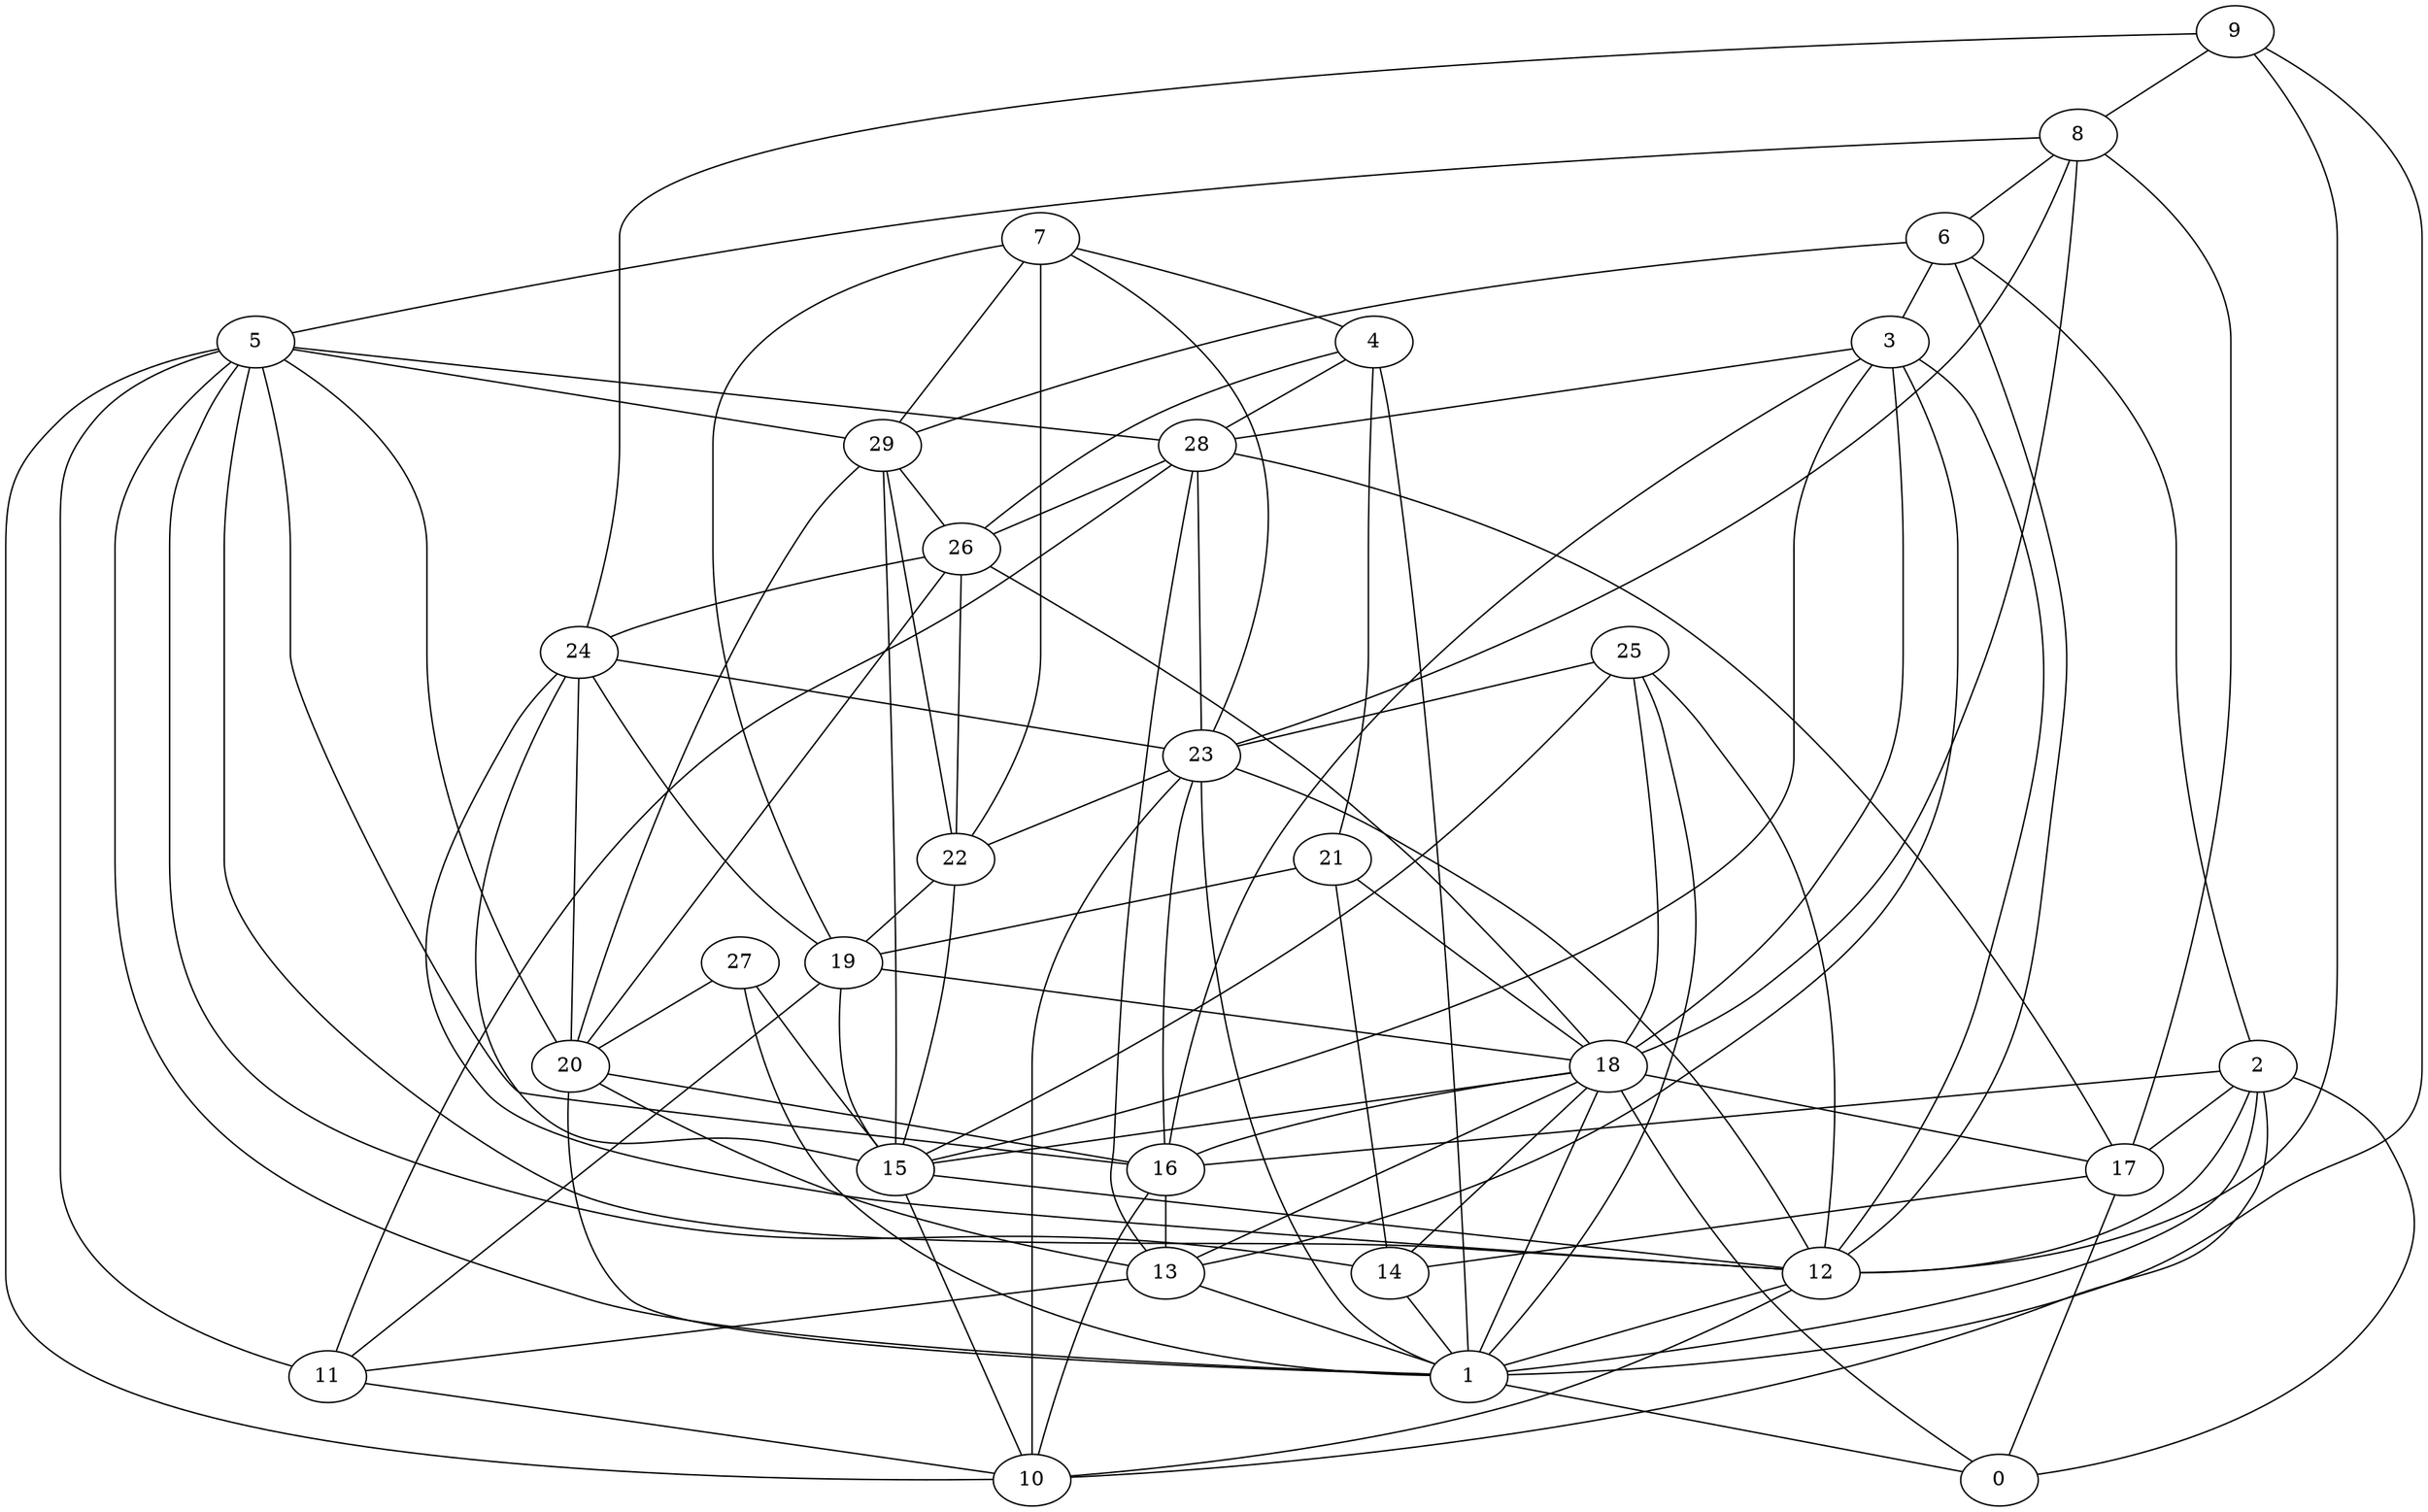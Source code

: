 digraph GG_graph {

subgraph G_graph {
edge [color = black]
"16" -> "10" [dir = none]
"16" -> "13" [dir = none]
"1" -> "0" [dir = none]
"9" -> "8" [dir = none]
"9" -> "1" [dir = none]
"9" -> "24" [dir = none]
"3" -> "16" [dir = none]
"3" -> "12" [dir = none]
"3" -> "18" [dir = none]
"3" -> "28" [dir = none]
"6" -> "12" [dir = none]
"6" -> "29" [dir = none]
"6" -> "3" [dir = none]
"19" -> "11" [dir = none]
"19" -> "18" [dir = none]
"19" -> "15" [dir = none]
"13" -> "1" [dir = none]
"15" -> "12" [dir = none]
"29" -> "20" [dir = none]
"29" -> "22" [dir = none]
"28" -> "17" [dir = none]
"28" -> "13" [dir = none]
"28" -> "11" [dir = none]
"17" -> "14" [dir = none]
"12" -> "1" [dir = none]
"27" -> "20" [dir = none]
"27" -> "15" [dir = none]
"7" -> "23" [dir = none]
"7" -> "29" [dir = none]
"5" -> "29" [dir = none]
"5" -> "11" [dir = none]
"5" -> "1" [dir = none]
"5" -> "16" [dir = none]
"5" -> "28" [dir = none]
"5" -> "20" [dir = none]
"26" -> "22" [dir = none]
"26" -> "24" [dir = none]
"20" -> "13" [dir = none]
"23" -> "12" [dir = none]
"21" -> "19" [dir = none]
"18" -> "0" [dir = none]
"18" -> "16" [dir = none]
"18" -> "14" [dir = none]
"11" -> "10" [dir = none]
"4" -> "1" [dir = none]
"4" -> "28" [dir = none]
"4" -> "26" [dir = none]
"4" -> "21" [dir = none]
"8" -> "23" [dir = none]
"8" -> "18" [dir = none]
"8" -> "17" [dir = none]
"25" -> "15" [dir = none]
"25" -> "1" [dir = none]
"25" -> "18" [dir = none]
"25" -> "23" [dir = none]
"2" -> "16" [dir = none]
"2" -> "0" [dir = none]
"24" -> "20" [dir = none]
"26" -> "18" [dir = none]
"23" -> "1" [dir = none]
"20" -> "1" [dir = none]
"23" -> "22" [dir = none]
"21" -> "14" [dir = none]
"28" -> "23" [dir = none]
"8" -> "5" [dir = none]
"15" -> "10" [dir = none]
"3" -> "13" [dir = none]
"23" -> "16" [dir = none]
"22" -> "15" [dir = none]
"2" -> "17" [dir = none]
"6" -> "2" [dir = none]
"12" -> "10" [dir = none]
"26" -> "20" [dir = none]
"23" -> "10" [dir = none]
"7" -> "22" [dir = none]
"7" -> "19" [dir = none]
"24" -> "19" [dir = none]
"21" -> "18" [dir = none]
"2" -> "10" [dir = none]
"5" -> "10" [dir = none]
"9" -> "12" [dir = none]
"29" -> "26" [dir = none]
"18" -> "15" [dir = none]
"24" -> "12" [dir = none]
"2" -> "1" [dir = none]
"24" -> "23" [dir = none]
"5" -> "12" [dir = none]
"2" -> "12" [dir = none]
"13" -> "11" [dir = none]
"17" -> "0" [dir = none]
"24" -> "15" [dir = none]
"29" -> "15" [dir = none]
"25" -> "12" [dir = none]
"18" -> "13" [dir = none]
"28" -> "26" [dir = none]
"18" -> "17" [dir = none]
"7" -> "4" [dir = none]
"20" -> "16" [dir = none]
"14" -> "1" [dir = none]
"8" -> "6" [dir = none]
"5" -> "14" [dir = none]
"27" -> "1" [dir = none]
"22" -> "19" [dir = none]
"18" -> "1" [dir = none]
"3" -> "15" [dir = none]
}

}
